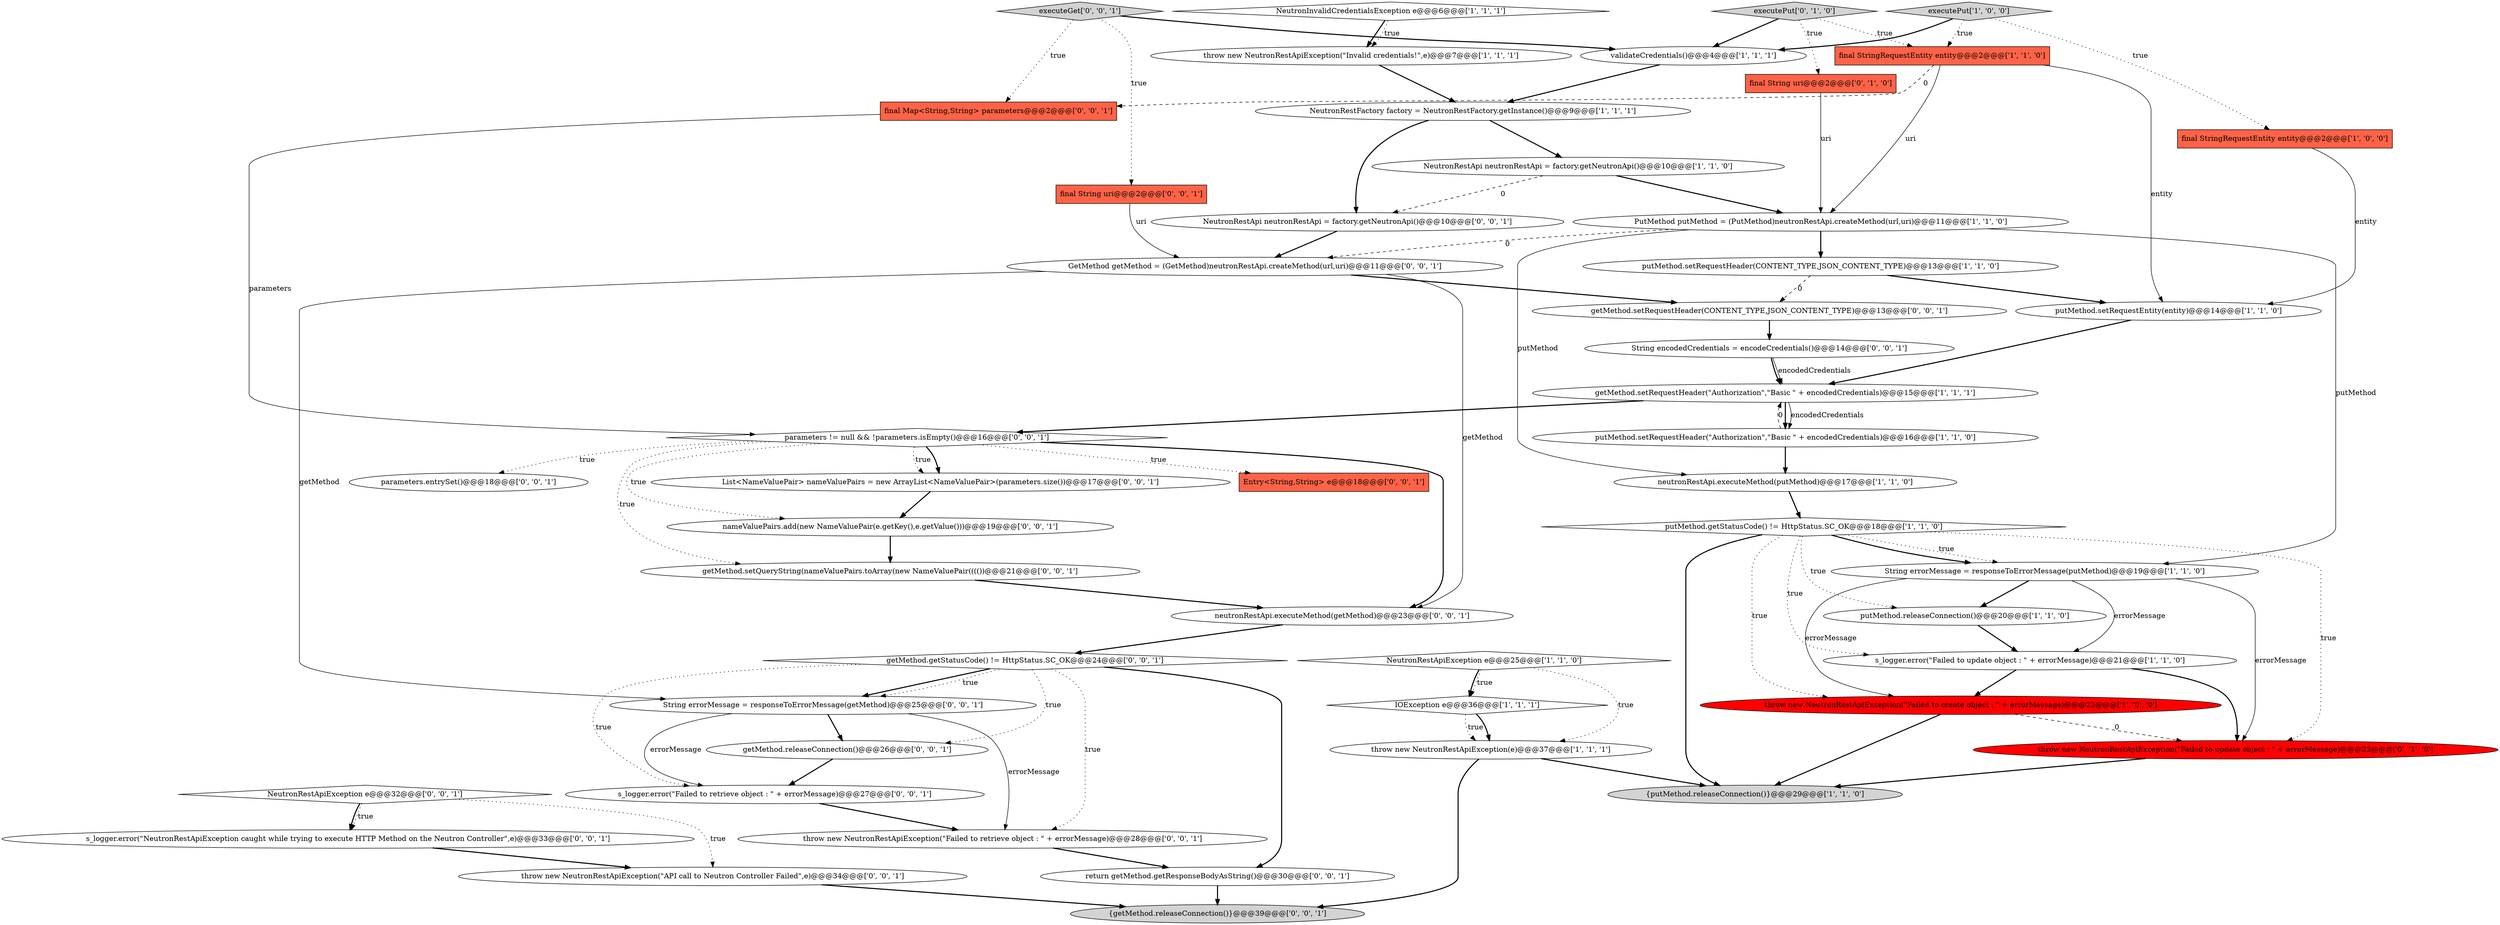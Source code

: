 digraph {
26 [style = filled, label = "getMethod.releaseConnection()@@@26@@@['0', '0', '1']", fillcolor = white, shape = ellipse image = "AAA0AAABBB3BBB"];
29 [style = filled, label = "getMethod.setQueryString(nameValuePairs.toArray(new NameValuePair(((())@@@21@@@['0', '0', '1']", fillcolor = white, shape = ellipse image = "AAA0AAABBB3BBB"];
7 [style = filled, label = "NeutronInvalidCredentialsException e@@@6@@@['1', '1', '1']", fillcolor = white, shape = diamond image = "AAA0AAABBB1BBB"];
22 [style = filled, label = "putMethod.setRequestHeader(CONTENT_TYPE,JSON_CONTENT_TYPE)@@@13@@@['1', '1', '0']", fillcolor = white, shape = ellipse image = "AAA0AAABBB1BBB"];
27 [style = filled, label = "getMethod.setRequestHeader(CONTENT_TYPE,JSON_CONTENT_TYPE)@@@13@@@['0', '0', '1']", fillcolor = white, shape = ellipse image = "AAA0AAABBB3BBB"];
17 [style = filled, label = "getMethod.setRequestHeader(\"Authorization\",\"Basic \" + encodedCredentials)@@@15@@@['1', '1', '1']", fillcolor = white, shape = ellipse image = "AAA0AAABBB1BBB"];
46 [style = filled, label = "getMethod.getStatusCode() != HttpStatus.SC_OK@@@24@@@['0', '0', '1']", fillcolor = white, shape = diamond image = "AAA0AAABBB3BBB"];
36 [style = filled, label = "throw new NeutronRestApiException(\"Failed to retrieve object : \" + errorMessage)@@@28@@@['0', '0', '1']", fillcolor = white, shape = ellipse image = "AAA0AAABBB3BBB"];
1 [style = filled, label = "NeutronRestApiException e@@@25@@@['1', '1', '0']", fillcolor = white, shape = diamond image = "AAA0AAABBB1BBB"];
6 [style = filled, label = "throw new NeutronRestApiException(\"Failed to create object : \" + errorMessage)@@@22@@@['1', '0', '0']", fillcolor = red, shape = ellipse image = "AAA1AAABBB1BBB"];
9 [style = filled, label = "validateCredentials()@@@4@@@['1', '1', '1']", fillcolor = white, shape = ellipse image = "AAA0AAABBB1BBB"];
23 [style = filled, label = "final String uri@@@2@@@['0', '1', '0']", fillcolor = tomato, shape = box image = "AAA0AAABBB2BBB"];
32 [style = filled, label = "throw new NeutronRestApiException(\"API call to Neutron Controller Failed\",e)@@@34@@@['0', '0', '1']", fillcolor = white, shape = ellipse image = "AAA0AAABBB3BBB"];
47 [style = filled, label = "String encodedCredentials = encodeCredentials()@@@14@@@['0', '0', '1']", fillcolor = white, shape = ellipse image = "AAA0AAABBB3BBB"];
2 [style = filled, label = "s_logger.error(\"Failed to update object : \" + errorMessage)@@@21@@@['1', '1', '0']", fillcolor = white, shape = ellipse image = "AAA0AAABBB1BBB"];
44 [style = filled, label = "s_logger.error(\"NeutronRestApiException caught while trying to execute HTTP Method on the Neutron Controller\",e)@@@33@@@['0', '0', '1']", fillcolor = white, shape = ellipse image = "AAA0AAABBB3BBB"];
8 [style = filled, label = "PutMethod putMethod = (PutMethod)neutronRestApi.createMethod(url,uri)@@@11@@@['1', '1', '0']", fillcolor = white, shape = ellipse image = "AAA0AAABBB1BBB"];
38 [style = filled, label = "return getMethod.getResponseBodyAsString()@@@30@@@['0', '0', '1']", fillcolor = white, shape = ellipse image = "AAA0AAABBB3BBB"];
14 [style = filled, label = "{putMethod.releaseConnection()}@@@29@@@['1', '1', '0']", fillcolor = lightgray, shape = ellipse image = "AAA0AAABBB1BBB"];
30 [style = filled, label = "List<NameValuePair> nameValuePairs = new ArrayList<NameValuePair>(parameters.size())@@@17@@@['0', '0', '1']", fillcolor = white, shape = ellipse image = "AAA0AAABBB3BBB"];
4 [style = filled, label = "throw new NeutronRestApiException(\"Invalid credentials!\",e)@@@7@@@['1', '1', '1']", fillcolor = white, shape = ellipse image = "AAA0AAABBB1BBB"];
49 [style = filled, label = "neutronRestApi.executeMethod(getMethod)@@@23@@@['0', '0', '1']", fillcolor = white, shape = ellipse image = "AAA0AAABBB3BBB"];
25 [style = filled, label = "throw new NeutronRestApiException(\"Failed to update object : \" + errorMessage)@@@22@@@['0', '1', '0']", fillcolor = red, shape = ellipse image = "AAA1AAABBB2BBB"];
10 [style = filled, label = "putMethod.releaseConnection()@@@20@@@['1', '1', '0']", fillcolor = white, shape = ellipse image = "AAA0AAABBB1BBB"];
33 [style = filled, label = "NeutronRestApiException e@@@32@@@['0', '0', '1']", fillcolor = white, shape = diamond image = "AAA0AAABBB3BBB"];
15 [style = filled, label = "final StringRequestEntity entity@@@2@@@['1', '1', '0']", fillcolor = tomato, shape = box image = "AAA0AAABBB1BBB"];
41 [style = filled, label = "NeutronRestApi neutronRestApi = factory.getNeutronApi()@@@10@@@['0', '0', '1']", fillcolor = white, shape = ellipse image = "AAA0AAABBB3BBB"];
31 [style = filled, label = "Entry<String,String> e@@@18@@@['0', '0', '1']", fillcolor = tomato, shape = box image = "AAA0AAABBB3BBB"];
16 [style = filled, label = "NeutronRestFactory factory = NeutronRestFactory.getInstance()@@@9@@@['1', '1', '1']", fillcolor = white, shape = ellipse image = "AAA0AAABBB1BBB"];
43 [style = filled, label = "String errorMessage = responseToErrorMessage(getMethod)@@@25@@@['0', '0', '1']", fillcolor = white, shape = ellipse image = "AAA0AAABBB3BBB"];
3 [style = filled, label = "final StringRequestEntity entity@@@2@@@['1', '0', '0']", fillcolor = tomato, shape = box image = "AAA0AAABBB1BBB"];
12 [style = filled, label = "IOException e@@@36@@@['1', '1', '1']", fillcolor = white, shape = diamond image = "AAA0AAABBB1BBB"];
24 [style = filled, label = "executePut['0', '1', '0']", fillcolor = lightgray, shape = diamond image = "AAA0AAABBB2BBB"];
11 [style = filled, label = "String errorMessage = responseToErrorMessage(putMethod)@@@19@@@['1', '1', '0']", fillcolor = white, shape = ellipse image = "AAA0AAABBB1BBB"];
13 [style = filled, label = "putMethod.setRequestEntity(entity)@@@14@@@['1', '1', '0']", fillcolor = white, shape = ellipse image = "AAA0AAABBB1BBB"];
18 [style = filled, label = "neutronRestApi.executeMethod(putMethod)@@@17@@@['1', '1', '0']", fillcolor = white, shape = ellipse image = "AAA0AAABBB1BBB"];
40 [style = filled, label = "GetMethod getMethod = (GetMethod)neutronRestApi.createMethod(url,uri)@@@11@@@['0', '0', '1']", fillcolor = white, shape = ellipse image = "AAA0AAABBB3BBB"];
21 [style = filled, label = "putMethod.setRequestHeader(\"Authorization\",\"Basic \" + encodedCredentials)@@@16@@@['1', '1', '0']", fillcolor = white, shape = ellipse image = "AAA0AAABBB1BBB"];
28 [style = filled, label = "parameters.entrySet()@@@18@@@['0', '0', '1']", fillcolor = white, shape = ellipse image = "AAA0AAABBB3BBB"];
5 [style = filled, label = "executePut['1', '0', '0']", fillcolor = lightgray, shape = diamond image = "AAA0AAABBB1BBB"];
42 [style = filled, label = "executeGet['0', '0', '1']", fillcolor = lightgray, shape = diamond image = "AAA0AAABBB3BBB"];
48 [style = filled, label = "nameValuePairs.add(new NameValuePair(e.getKey(),e.getValue()))@@@19@@@['0', '0', '1']", fillcolor = white, shape = ellipse image = "AAA0AAABBB3BBB"];
37 [style = filled, label = "final String uri@@@2@@@['0', '0', '1']", fillcolor = tomato, shape = box image = "AAA0AAABBB3BBB"];
34 [style = filled, label = "s_logger.error(\"Failed to retrieve object : \" + errorMessage)@@@27@@@['0', '0', '1']", fillcolor = white, shape = ellipse image = "AAA0AAABBB3BBB"];
19 [style = filled, label = "throw new NeutronRestApiException(e)@@@37@@@['1', '1', '1']", fillcolor = white, shape = ellipse image = "AAA0AAABBB1BBB"];
0 [style = filled, label = "putMethod.getStatusCode() != HttpStatus.SC_OK@@@18@@@['1', '1', '0']", fillcolor = white, shape = diamond image = "AAA0AAABBB1BBB"];
39 [style = filled, label = "final Map<String,String> parameters@@@2@@@['0', '0', '1']", fillcolor = tomato, shape = box image = "AAA0AAABBB3BBB"];
35 [style = filled, label = "{getMethod.releaseConnection()}@@@39@@@['0', '0', '1']", fillcolor = lightgray, shape = ellipse image = "AAA0AAABBB3BBB"];
45 [style = filled, label = "parameters != null && !parameters.isEmpty()@@@16@@@['0', '0', '1']", fillcolor = white, shape = diamond image = "AAA0AAABBB3BBB"];
20 [style = filled, label = "NeutronRestApi neutronRestApi = factory.getNeutronApi()@@@10@@@['1', '1', '0']", fillcolor = white, shape = ellipse image = "AAA0AAABBB1BBB"];
32->35 [style = bold, label=""];
43->34 [style = solid, label="errorMessage"];
42->37 [style = dotted, label="true"];
5->9 [style = bold, label=""];
2->6 [style = bold, label=""];
48->29 [style = bold, label=""];
26->34 [style = bold, label=""];
42->9 [style = bold, label=""];
17->45 [style = bold, label=""];
25->14 [style = bold, label=""];
43->26 [style = bold, label=""];
0->6 [style = dotted, label="true"];
45->30 [style = bold, label=""];
0->25 [style = dotted, label="true"];
3->13 [style = solid, label="entity"];
9->16 [style = bold, label=""];
21->18 [style = bold, label=""];
16->41 [style = bold, label=""];
13->17 [style = bold, label=""];
0->14 [style = bold, label=""];
1->12 [style = dotted, label="true"];
8->11 [style = solid, label="putMethod"];
1->12 [style = bold, label=""];
2->25 [style = bold, label=""];
33->44 [style = bold, label=""];
0->11 [style = dotted, label="true"];
17->21 [style = bold, label=""];
18->0 [style = bold, label=""];
22->13 [style = bold, label=""];
4->16 [style = bold, label=""];
46->38 [style = bold, label=""];
0->10 [style = dotted, label="true"];
33->32 [style = dotted, label="true"];
33->44 [style = dotted, label="true"];
47->17 [style = solid, label="encodedCredentials"];
43->36 [style = solid, label="errorMessage"];
5->3 [style = dotted, label="true"];
8->22 [style = bold, label=""];
20->8 [style = bold, label=""];
45->48 [style = dotted, label="true"];
12->19 [style = dotted, label="true"];
20->41 [style = dashed, label="0"];
49->46 [style = bold, label=""];
44->32 [style = bold, label=""];
34->36 [style = bold, label=""];
15->8 [style = solid, label="uri"];
11->6 [style = solid, label="errorMessage"];
11->25 [style = solid, label="errorMessage"];
10->2 [style = bold, label=""];
27->47 [style = bold, label=""];
38->35 [style = bold, label=""];
23->8 [style = solid, label="uri"];
16->20 [style = bold, label=""];
45->31 [style = dotted, label="true"];
46->43 [style = bold, label=""];
42->39 [style = dotted, label="true"];
8->40 [style = dashed, label="0"];
45->29 [style = dotted, label="true"];
8->18 [style = solid, label="putMethod"];
0->11 [style = bold, label=""];
45->28 [style = dotted, label="true"];
22->27 [style = dashed, label="0"];
7->4 [style = bold, label=""];
29->49 [style = bold, label=""];
1->19 [style = dotted, label="true"];
5->15 [style = dotted, label="true"];
39->45 [style = solid, label="parameters"];
19->14 [style = bold, label=""];
24->23 [style = dotted, label="true"];
41->40 [style = bold, label=""];
11->10 [style = bold, label=""];
40->27 [style = bold, label=""];
19->35 [style = bold, label=""];
37->40 [style = solid, label="uri"];
15->39 [style = dashed, label="0"];
24->9 [style = bold, label=""];
46->36 [style = dotted, label="true"];
11->2 [style = solid, label="errorMessage"];
40->49 [style = solid, label="getMethod"];
45->49 [style = bold, label=""];
15->13 [style = solid, label="entity"];
46->26 [style = dotted, label="true"];
6->14 [style = bold, label=""];
46->34 [style = dotted, label="true"];
6->25 [style = dashed, label="0"];
40->43 [style = solid, label="getMethod"];
7->4 [style = dotted, label="true"];
24->15 [style = dotted, label="true"];
45->30 [style = dotted, label="true"];
36->38 [style = bold, label=""];
0->2 [style = dotted, label="true"];
47->17 [style = bold, label=""];
30->48 [style = bold, label=""];
12->19 [style = bold, label=""];
21->17 [style = dashed, label="0"];
17->21 [style = solid, label="encodedCredentials"];
46->43 [style = dotted, label="true"];
}
